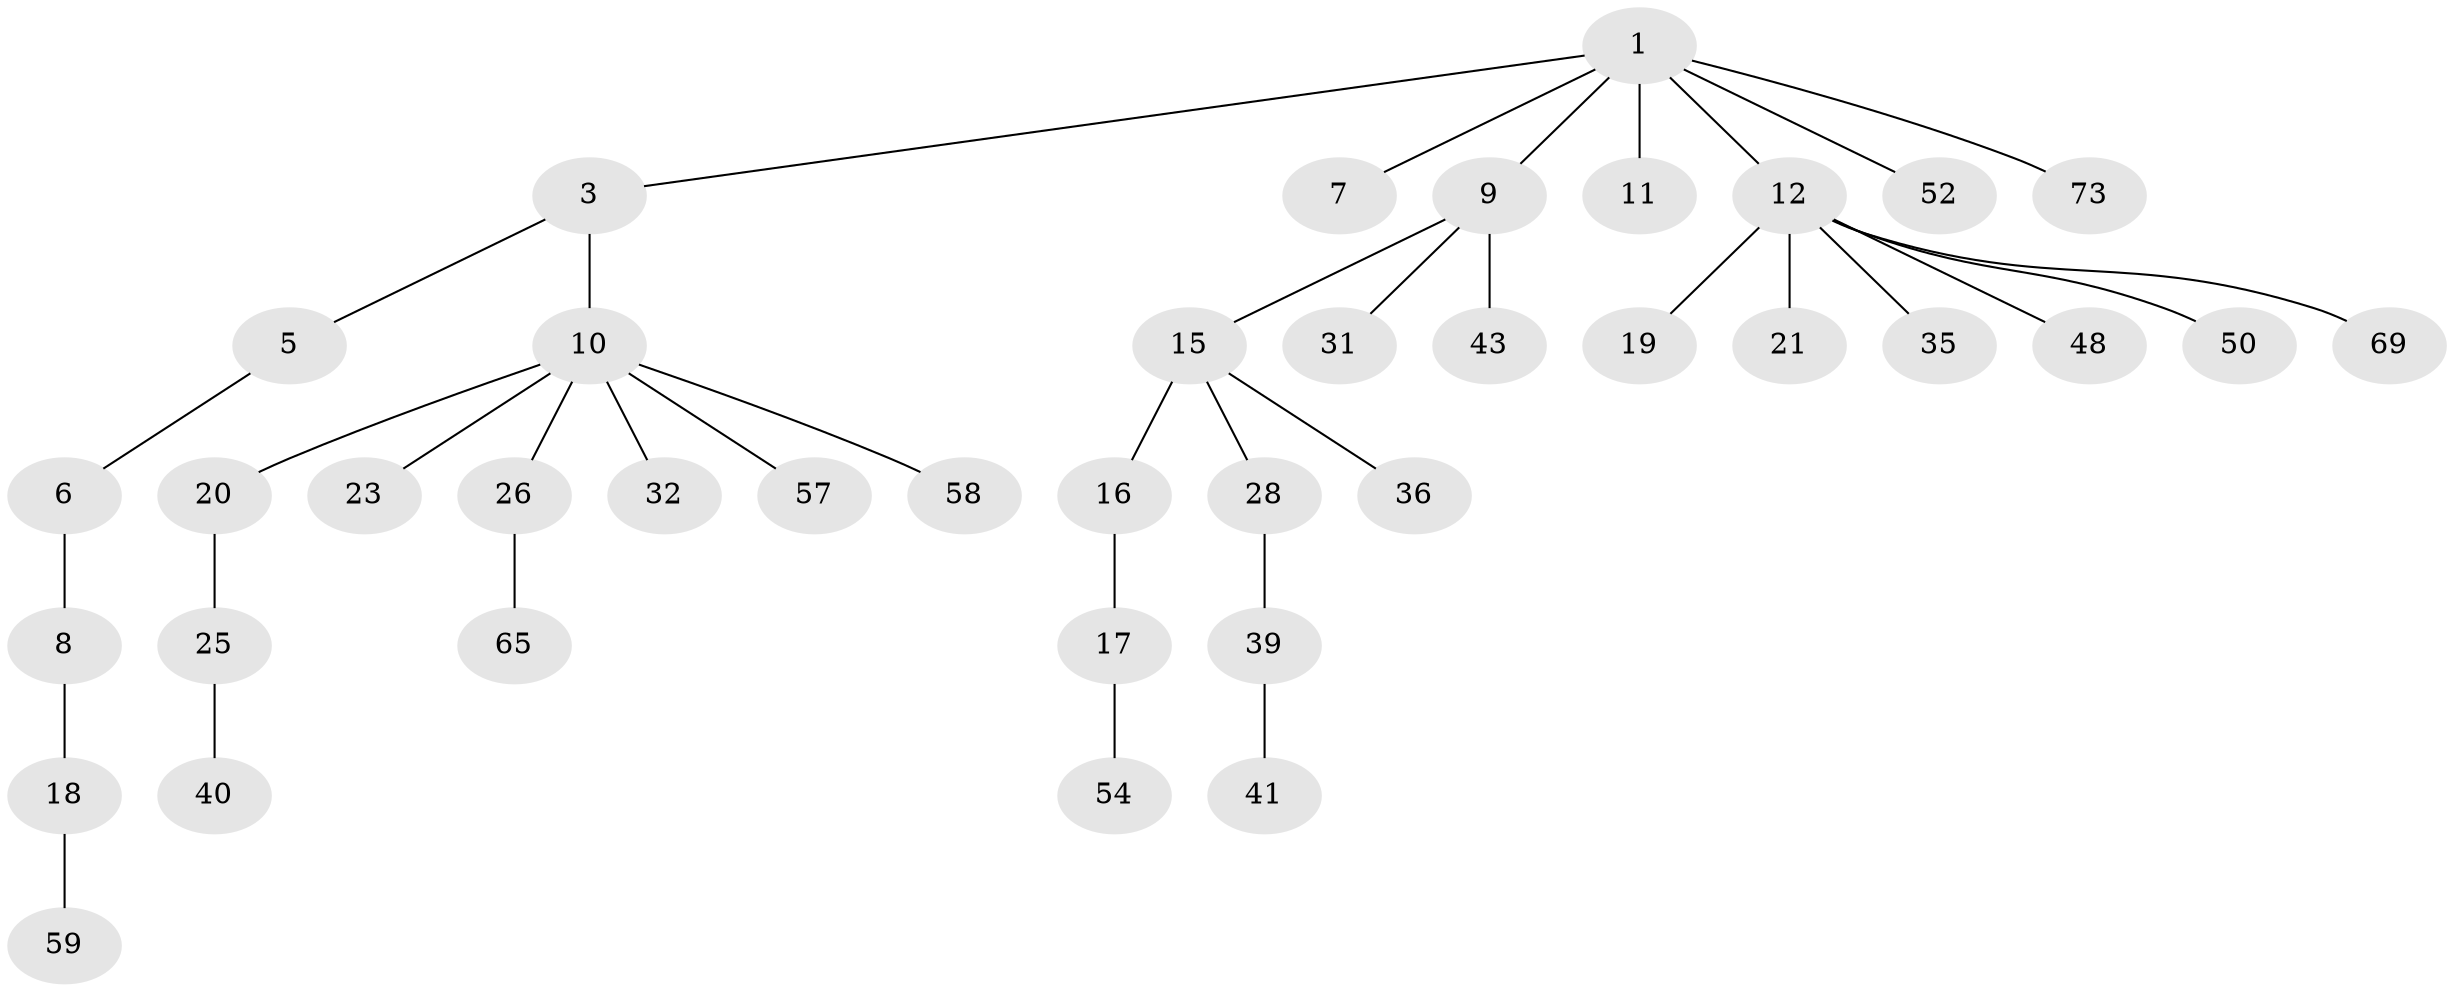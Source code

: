 // original degree distribution, {5: 0.05128205128205128, 3: 0.1282051282051282, 2: 0.2564102564102564, 1: 0.5, 4: 0.038461538461538464, 7: 0.01282051282051282, 6: 0.01282051282051282}
// Generated by graph-tools (version 1.1) at 2025/15/03/09/25 04:15:25]
// undirected, 39 vertices, 38 edges
graph export_dot {
graph [start="1"]
  node [color=gray90,style=filled];
  1 [super="+2+37"];
  3 [super="+4"];
  5;
  6 [super="+14"];
  7;
  8 [super="+44"];
  9;
  10;
  11;
  12 [super="+13+67"];
  15;
  16;
  17;
  18;
  19 [super="+29"];
  20 [super="+56+75+64+24"];
  21 [super="+53"];
  23 [super="+74+38"];
  25;
  26 [super="+62+51+30+27"];
  28 [super="+33"];
  31 [super="+55"];
  32;
  35;
  36;
  39;
  40 [super="+45+78"];
  41;
  43;
  48;
  50 [super="+60"];
  52;
  54 [super="+66"];
  57;
  58;
  59;
  65;
  69;
  73;
  1 -- 7;
  1 -- 11;
  1 -- 52;
  1 -- 3;
  1 -- 73;
  1 -- 12;
  1 -- 9;
  3 -- 10;
  3 -- 5;
  5 -- 6;
  6 -- 8;
  8 -- 18;
  9 -- 15;
  9 -- 31;
  9 -- 43;
  10 -- 20;
  10 -- 23;
  10 -- 26;
  10 -- 32;
  10 -- 57;
  10 -- 58;
  12 -- 21;
  12 -- 48;
  12 -- 50;
  12 -- 35;
  12 -- 19;
  12 -- 69;
  15 -- 16;
  15 -- 28;
  15 -- 36;
  16 -- 17;
  17 -- 54;
  18 -- 59;
  20 -- 25;
  25 -- 40;
  26 -- 65;
  28 -- 39;
  39 -- 41;
}

